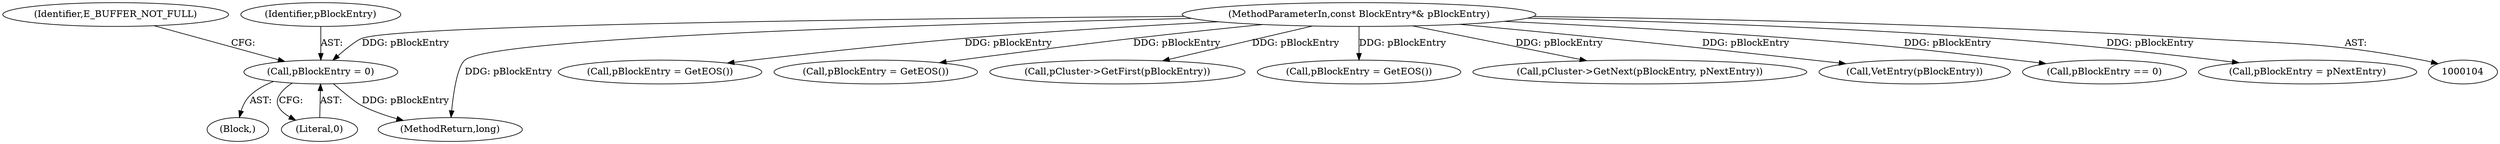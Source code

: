 digraph "0_Android_cc274e2abe8b2a6698a5c47d8aa4bb45f1f9538d_17@pointer" {
"1000138" [label="(Call,pBlockEntry = 0)"];
"1000105" [label="(MethodParameterIn,const BlockEntry*& pBlockEntry)"];
"1000133" [label="(Call,pBlockEntry = GetEOS())"];
"1000129" [label="(Block,)"];
"1000217" [label="(Call,pBlockEntry = GetEOS())"];
"1000146" [label="(Call,pCluster->GetFirst(pBlockEntry))"];
"1000142" [label="(Identifier,E_BUFFER_NOT_FULL)"];
"1000138" [label="(Call,pBlockEntry = 0)"];
"1000105" [label="(MethodParameterIn,const BlockEntry*& pBlockEntry)"];
"1000140" [label="(Literal,0)"];
"1000122" [label="(Call,pBlockEntry = GetEOS())"];
"1000189" [label="(Call,pCluster->GetNext(pBlockEntry, pNextEntry))"];
"1000182" [label="(Call,VetEntry(pBlockEntry))"];
"1000139" [label="(Identifier,pBlockEntry)"];
"1000155" [label="(Call,pBlockEntry == 0)"];
"1000222" [label="(MethodReturn,long)"];
"1000203" [label="(Call,pBlockEntry = pNextEntry)"];
"1000138" -> "1000129"  [label="AST: "];
"1000138" -> "1000140"  [label="CFG: "];
"1000139" -> "1000138"  [label="AST: "];
"1000140" -> "1000138"  [label="AST: "];
"1000142" -> "1000138"  [label="CFG: "];
"1000138" -> "1000222"  [label="DDG: pBlockEntry"];
"1000105" -> "1000138"  [label="DDG: pBlockEntry"];
"1000105" -> "1000104"  [label="AST: "];
"1000105" -> "1000222"  [label="DDG: pBlockEntry"];
"1000105" -> "1000122"  [label="DDG: pBlockEntry"];
"1000105" -> "1000133"  [label="DDG: pBlockEntry"];
"1000105" -> "1000146"  [label="DDG: pBlockEntry"];
"1000105" -> "1000155"  [label="DDG: pBlockEntry"];
"1000105" -> "1000182"  [label="DDG: pBlockEntry"];
"1000105" -> "1000189"  [label="DDG: pBlockEntry"];
"1000105" -> "1000203"  [label="DDG: pBlockEntry"];
"1000105" -> "1000217"  [label="DDG: pBlockEntry"];
}
